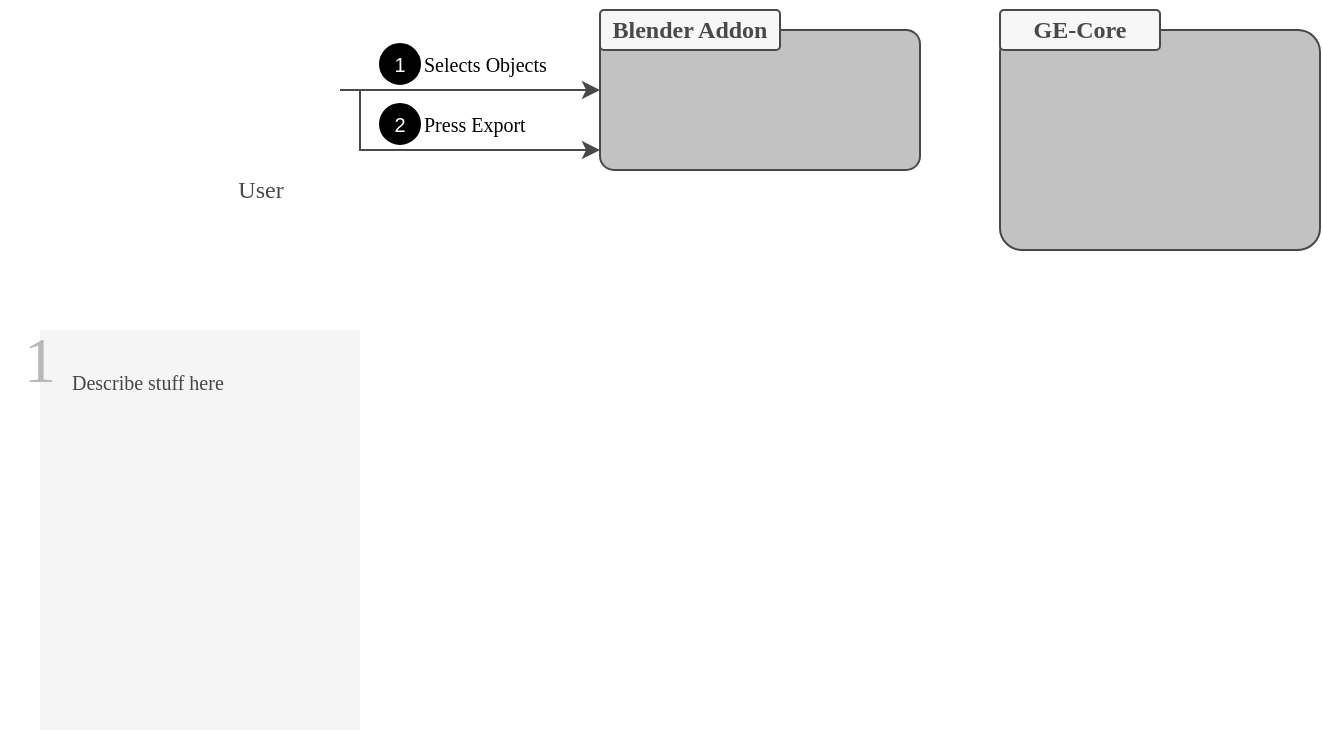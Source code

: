 <mxfile compressed="false" version="15.4.0" type="device">
  <diagram id="hwVqXl1dW62VN3QQH9Wu" name="Page-1">
    <mxGraphModel dx="569" dy="329" grid="1" gridSize="10" guides="1" tooltips="1" connect="1" arrows="1" fold="1" page="1" pageScale="1" pageWidth="1169" pageHeight="827" math="0" shadow="0">
      <root>
        <mxCell id="0" />
        <mxCell id="1" parent="0" />
        <mxCell id="0ZE_g4TfK-DJ6EbdBVgK-41" value="" style="group" parent="1" vertex="1" connectable="0">
          <mxGeometry x="330" y="257" width="110" height="20" as="geometry" />
        </mxCell>
        <mxCell id="0ZE_g4TfK-DJ6EbdBVgK-42" value="1" style="ellipse;whiteSpace=wrap;aspect=fixed;fillColor=#000000;verticalAlign=middle;fontColor=#FFFFFF;align=center;fontSize=10;" parent="0ZE_g4TfK-DJ6EbdBVgK-41" vertex="1">
          <mxGeometry width="20" height="20" as="geometry" />
        </mxCell>
        <mxCell id="0ZE_g4TfK-DJ6EbdBVgK-43" value="Selects Objects" style="text;strokeColor=none;fillColor=none;align=left;verticalAlign=middle;whiteSpace=wrap;rounded=0;fontFamily=Roboto Slab;fontSource=https%3A%2F%2Ffonts.googleapis.com%2Fcss%3Ffamily%3DRoboto%2BSlab;fontSize=10;allowArrows=0;connectable=0;recursiveResize=0;autosize=1;" parent="0ZE_g4TfK-DJ6EbdBVgK-41" vertex="1">
          <mxGeometry x="20" width="90" height="20" as="geometry" />
        </mxCell>
        <mxCell id="0ZE_g4TfK-DJ6EbdBVgK-44" style="edgeStyle=orthogonalEdgeStyle;rounded=0;orthogonalLoop=1;jettySize=auto;html=1;strokeColor=#494949;snapToPoint=0;exitX=1;exitY=0.5;exitDx=0;exitDy=0;" parent="1" source="0ZE_g4TfK-DJ6EbdBVgK-55" target="0ZE_g4TfK-DJ6EbdBVgK-46" edge="1">
          <mxGeometry relative="1" as="geometry">
            <mxPoint x="430" y="280" as="targetPoint" />
            <mxPoint x="280" y="280" as="sourcePoint" />
            <Array as="points">
              <mxPoint x="400" y="280" />
              <mxPoint x="400" y="280" />
            </Array>
          </mxGeometry>
        </mxCell>
        <mxCell id="0ZE_g4TfK-DJ6EbdBVgK-45" value="" style="group;rotatable=0;" parent="1" vertex="1" connectable="0">
          <mxGeometry x="440" y="240" width="160" height="160" as="geometry" />
        </mxCell>
        <mxCell id="0ZE_g4TfK-DJ6EbdBVgK-46" value="" style="rounded=1;whiteSpace=wrap;html=1;shadow=0;glass=0;comic=0;fontFamily=Roboto Slab;fontSource=https%3A%2F%2Ffonts.googleapis.com%2Fcss%3Ffamily%3DRoboto%2BSlab;fontColor=#494949;strokeColor=#494949;fillColor=#C2C2C2;gradientColor=none;align=left;verticalAlign=middle;container=0;collapsible=0;rotatable=0;arcSize=10;" parent="0ZE_g4TfK-DJ6EbdBVgK-45" vertex="1">
          <mxGeometry y="10" width="160" height="70" as="geometry" />
        </mxCell>
        <mxCell id="0ZE_g4TfK-DJ6EbdBVgK-47" value="Blender Addon" style="rounded=1;shadow=0;glass=0;comic=0;fontFamily=Roboto Slab;fontSource=https%3A%2F%2Ffonts.googleapis.com%2Fcss%3Ffamily%3DRoboto%2BSlab;fontColor=#494949;strokeColor=#494949;fillColor=#F7F7F7;gradientColor=none;align=center;verticalAlign=middle;part=0;connectable=0;allowArrows=0;rotatable=0;horizontal=1;arcSize=10;fontStyle=1;whiteSpace=wrap;recursiveResize=0;container=1;collapsible=0;" parent="0ZE_g4TfK-DJ6EbdBVgK-45" vertex="1">
          <mxGeometry width="90" height="20" as="geometry" />
        </mxCell>
        <mxCell id="0ZE_g4TfK-DJ6EbdBVgK-48" value="" style="shape=image;verticalLabelPosition=bottom;verticalAlign=top;imageAspect=0;image=https://upload.wikimedia.org/wikipedia/commons/0/0c/Blender_logo_no_text.svg" parent="0ZE_g4TfK-DJ6EbdBVgK-45" vertex="1">
          <mxGeometry x="100" y="-5" width="40" height="30" as="geometry" />
        </mxCell>
        <mxCell id="0ZE_g4TfK-DJ6EbdBVgK-49" style="edgeStyle=orthogonalEdgeStyle;rounded=0;orthogonalLoop=1;jettySize=auto;html=1;strokeColor=#494949;exitX=1;exitY=0.5;exitDx=0;exitDy=0;" parent="1" source="0ZE_g4TfK-DJ6EbdBVgK-55" target="0ZE_g4TfK-DJ6EbdBVgK-46" edge="1">
          <mxGeometry relative="1" as="geometry">
            <mxPoint x="530" y="320" as="targetPoint" />
            <mxPoint x="280" y="280" as="sourcePoint" />
            <Array as="points">
              <mxPoint x="320" y="280" />
              <mxPoint x="320" y="310" />
            </Array>
          </mxGeometry>
        </mxCell>
        <mxCell id="0ZE_g4TfK-DJ6EbdBVgK-52" value="" style="group" parent="1" vertex="1" connectable="0">
          <mxGeometry x="330" y="287" width="110" height="20" as="geometry" />
        </mxCell>
        <mxCell id="0ZE_g4TfK-DJ6EbdBVgK-53" value="2" style="ellipse;whiteSpace=wrap;aspect=fixed;fillColor=#000000;verticalAlign=middle;fontColor=#FFFFFF;align=center;fontSize=10;" parent="0ZE_g4TfK-DJ6EbdBVgK-52" vertex="1">
          <mxGeometry width="20" height="20" as="geometry" />
        </mxCell>
        <mxCell id="0ZE_g4TfK-DJ6EbdBVgK-54" value="Press Export" style="text;strokeColor=none;fillColor=none;align=left;verticalAlign=middle;whiteSpace=wrap;rounded=0;fontFamily=Roboto Slab;fontSource=https%3A%2F%2Ffonts.googleapis.com%2Fcss%3Ffamily%3DRoboto%2BSlab;fontSize=10;allowArrows=0;connectable=0;recursiveResize=0;autosize=1;" parent="0ZE_g4TfK-DJ6EbdBVgK-52" vertex="1">
          <mxGeometry x="20" width="80" height="20" as="geometry" />
        </mxCell>
        <mxCell id="0ZE_g4TfK-DJ6EbdBVgK-57" value="" style="group" parent="1" vertex="1" connectable="0">
          <mxGeometry x="230" y="240" width="80" height="100" as="geometry" />
        </mxCell>
        <mxCell id="0ZE_g4TfK-DJ6EbdBVgK-55" value="" style="shape=image;imageAspect=0;aspect=fixed;verticalLabelPosition=bottom;verticalAlign=top;fontColor=#494949;fillColor=#EBB884;image=https://www.svgrepo.com/show/5319/user.svg;" parent="0ZE_g4TfK-DJ6EbdBVgK-57" vertex="1">
          <mxGeometry width="80" height="80" as="geometry" />
        </mxCell>
        <mxCell id="0ZE_g4TfK-DJ6EbdBVgK-56" value="User" style="text;html=1;align=center;verticalAlign=middle;resizable=0;points=[];autosize=1;strokeColor=none;fillColor=none;fontColor=#494949;fontFamily=Roboto Slab;fontSource=https%3A%2F%2Ffonts.googleapis.com%2Fcss%3Ffamily%3DRoboto%2BSlab;" parent="0ZE_g4TfK-DJ6EbdBVgK-57" vertex="1">
          <mxGeometry x="20" y="80" width="40" height="20" as="geometry" />
        </mxCell>
        <mxCell id="0ZE_g4TfK-DJ6EbdBVgK-58" value="" style="group;rotatable=0;" parent="1" vertex="1" connectable="0">
          <mxGeometry x="640" y="240" width="160" height="120" as="geometry" />
        </mxCell>
        <mxCell id="0ZE_g4TfK-DJ6EbdBVgK-59" value="" style="rounded=1;whiteSpace=wrap;html=1;shadow=0;glass=0;comic=0;fontFamily=Roboto Slab;fontSource=https%3A%2F%2Ffonts.googleapis.com%2Fcss%3Ffamily%3DRoboto%2BSlab;fontColor=#494949;strokeColor=#494949;fillColor=#C2C2C2;gradientColor=none;align=left;verticalAlign=middle;container=0;collapsible=0;rotatable=0;arcSize=10;" parent="0ZE_g4TfK-DJ6EbdBVgK-58" vertex="1">
          <mxGeometry y="10" width="160" height="110" as="geometry" />
        </mxCell>
        <mxCell id="0ZE_g4TfK-DJ6EbdBVgK-60" value="GE-Core" style="rounded=1;shadow=0;glass=0;comic=0;fontFamily=Roboto Slab;fontSource=https%3A%2F%2Ffonts.googleapis.com%2Fcss%3Ffamily%3DRoboto%2BSlab;fontColor=#494949;strokeColor=#494949;fillColor=#F7F7F7;gradientColor=none;align=center;verticalAlign=middle;part=0;connectable=0;allowArrows=0;rotatable=0;horizontal=1;arcSize=10;fontStyle=1;whiteSpace=wrap;recursiveResize=0;container=1;collapsible=0;" parent="0ZE_g4TfK-DJ6EbdBVgK-58" vertex="1">
          <mxGeometry width="80" height="20" as="geometry" />
        </mxCell>
        <mxCell id="hiAePaw7em1H-WFChss9-9" value="" style="group" vertex="1" connectable="0" parent="1">
          <mxGeometry x="140" y="400" width="180" height="200" as="geometry" />
        </mxCell>
        <mxCell id="hiAePaw7em1H-WFChss9-5" value="Describe stuff here" style="rounded=0;whiteSpace=wrap;fontFamily=Roboto Slab;fontSource=https%3A%2F%2Ffonts.googleapis.com%2Fcss%3Ffamily%3DRoboto%2BSlab;fontColor=#464646;fillColor=#F5F5F5;strokeColor=none;align=left;verticalAlign=top;spacing=16;fontSize=10;" vertex="1" parent="hiAePaw7em1H-WFChss9-9">
          <mxGeometry x="20" width="160" height="200" as="geometry" />
        </mxCell>
        <mxCell id="hiAePaw7em1H-WFChss9-6" value="1" style="text;strokeColor=none;fillColor=none;align=center;verticalAlign=middle;whiteSpace=wrap;rounded=0;fontFamily=Roboto Slab;fontColor=#B8B8B8;fontSize=32;fontSource=https%3A%2F%2Ffonts.googleapis.com%2Fcss%3Ffamily%3DRoboto%2BSlab;" vertex="1" parent="hiAePaw7em1H-WFChss9-9">
          <mxGeometry width="40" height="30" as="geometry" />
        </mxCell>
      </root>
    </mxGraphModel>
  </diagram>
</mxfile>
